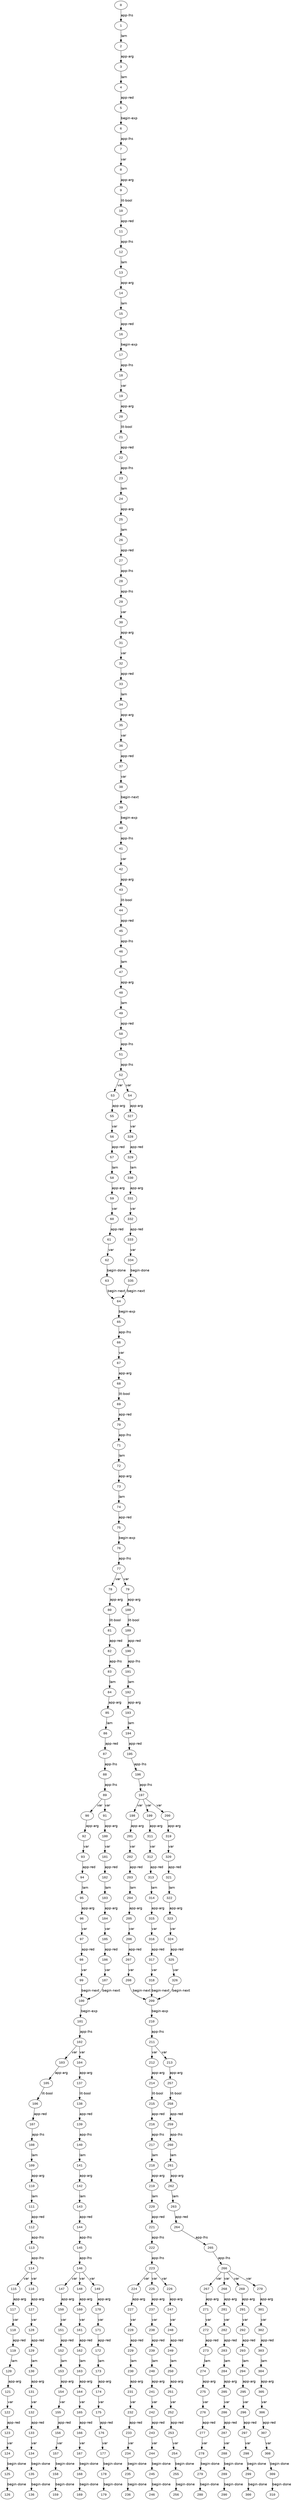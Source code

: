 digraph G {
  node [fontname = "Courier New"];
  edge [fontname = "helvetica"];
  0 -> 1 [label="app-lhs"];
  1 -> 2 [label="lam"];
  2 -> 3 [label="app-arg"];
  3 -> 4 [label="lam"];
  4 -> 5 [label="app-red"];
  5 -> 6 [label="begin-exp"];
  6 -> 7 [label="app-lhs"];
  7 -> 8 [label="var"];
  8 -> 9 [label="app-arg"];
  9 -> 10 [label="lit-bool"];
  10 -> 11 [label="app-red"];
  11 -> 12 [label="app-lhs"];
  12 -> 13 [label="lam"];
  13 -> 14 [label="app-arg"];
  14 -> 15 [label="lam"];
  15 -> 16 [label="app-red"];
  16 -> 17 [label="begin-exp"];
  17 -> 18 [label="app-lhs"];
  18 -> 19 [label="var"];
  19 -> 20 [label="app-arg"];
  20 -> 21 [label="lit-bool"];
  21 -> 22 [label="app-red"];
  22 -> 23 [label="app-lhs"];
  23 -> 24 [label="lam"];
  24 -> 25 [label="app-arg"];
  25 -> 26 [label="lam"];
  26 -> 27 [label="app-red"];
  27 -> 28 [label="app-lhs"];
  28 -> 29 [label="app-lhs"];
  29 -> 30 [label="var"];
  30 -> 31 [label="app-arg"];
  31 -> 32 [label="var"];
  32 -> 33 [label="app-red"];
  33 -> 34 [label="lam"];
  34 -> 35 [label="app-arg"];
  35 -> 36 [label="var"];
  36 -> 37 [label="app-red"];
  37 -> 38 [label="var"];
  38 -> 39 [label="begin-next"];
  39 -> 40 [label="begin-exp"];
  40 -> 41 [label="app-lhs"];
  41 -> 42 [label="var"];
  42 -> 43 [label="app-arg"];
  43 -> 44 [label="lit-bool"];
  44 -> 45 [label="app-red"];
  45 -> 46 [label="app-lhs"];
  46 -> 47 [label="lam"];
  47 -> 48 [label="app-arg"];
  48 -> 49 [label="lam"];
  49 -> 50 [label="app-red"];
  50 -> 51 [label="app-lhs"];
  51 -> 52 [label="app-lhs"];
  52 -> 53 [label="var"];
  52 -> 54 [label="var"];
  53 -> 55 [label="app-arg"];
  55 -> 56 [label="var"];
  56 -> 57 [label="app-red"];
  57 -> 58 [label="lam"];
  58 -> 59 [label="app-arg"];
  59 -> 60 [label="var"];
  60 -> 61 [label="app-red"];
  61 -> 62 [label="var"];
  62 -> 63 [label="begin-done"];
  63 -> 64 [label="begin-next"];
  64 -> 65 [label="begin-exp"];
  65 -> 66 [label="app-lhs"];
  66 -> 67 [label="var"];
  67 -> 68 [label="app-arg"];
  68 -> 69 [label="lit-bool"];
  69 -> 70 [label="app-red"];
  70 -> 71 [label="app-lhs"];
  71 -> 72 [label="lam"];
  72 -> 73 [label="app-arg"];
  73 -> 74 [label="lam"];
  74 -> 75 [label="app-red"];
  75 -> 76 [label="begin-exp"];
  76 -> 77 [label="app-lhs"];
  77 -> 78 [label="var"];
  77 -> 79 [label="var"];
  78 -> 80 [label="app-arg"];
  80 -> 81 [label="lit-bool"];
  81 -> 82 [label="app-red"];
  82 -> 83 [label="app-lhs"];
  83 -> 84 [label="lam"];
  84 -> 85 [label="app-arg"];
  85 -> 86 [label="lam"];
  86 -> 87 [label="app-red"];
  87 -> 88 [label="app-lhs"];
  88 -> 89 [label="app-lhs"];
  89 -> 90 [label="var"];
  89 -> 91 [label="var"];
  90 -> 92 [label="app-arg"];
  92 -> 93 [label="var"];
  93 -> 94 [label="app-red"];
  94 -> 95 [label="lam"];
  95 -> 96 [label="app-arg"];
  96 -> 97 [label="var"];
  97 -> 98 [label="app-red"];
  98 -> 99 [label="var"];
  99 -> 100 [label="begin-next"];
  100 -> 101 [label="begin-exp"];
  101 -> 102 [label="app-lhs"];
  102 -> 103 [label="var"];
  102 -> 104 [label="var"];
  103 -> 105 [label="app-arg"];
  105 -> 106 [label="lit-bool"];
  106 -> 107 [label="app-red"];
  107 -> 108 [label="app-lhs"];
  108 -> 109 [label="lam"];
  109 -> 110 [label="app-arg"];
  110 -> 111 [label="lam"];
  111 -> 112 [label="app-red"];
  112 -> 113 [label="app-lhs"];
  113 -> 114 [label="app-lhs"];
  114 -> 115 [label="var"];
  114 -> 116 [label="var"];
  115 -> 117 [label="app-arg"];
  117 -> 118 [label="var"];
  118 -> 119 [label="app-red"];
  119 -> 120 [label="lam"];
  120 -> 121 [label="app-arg"];
  121 -> 122 [label="var"];
  122 -> 123 [label="app-red"];
  123 -> 124 [label="var"];
  124 -> 125 [label="begin-done"];
  125 -> 126 [label="begin-done"];
  116 -> 127 [label="app-arg"];
  127 -> 128 [label="var"];
  128 -> 129 [label="app-red"];
  129 -> 130 [label="lam"];
  130 -> 131 [label="app-arg"];
  131 -> 132 [label="var"];
  132 -> 133 [label="app-red"];
  133 -> 134 [label="var"];
  134 -> 135 [label="begin-done"];
  135 -> 136 [label="begin-done"];
  104 -> 137 [label="app-arg"];
  137 -> 138 [label="lit-bool"];
  138 -> 139 [label="app-red"];
  139 -> 140 [label="app-lhs"];
  140 -> 141 [label="lam"];
  141 -> 142 [label="app-arg"];
  142 -> 143 [label="lam"];
  143 -> 144 [label="app-red"];
  144 -> 145 [label="app-lhs"];
  145 -> 146 [label="app-lhs"];
  146 -> 147 [label="var"];
  146 -> 148 [label="var"];
  146 -> 149 [label="var"];
  147 -> 150 [label="app-arg"];
  150 -> 151 [label="var"];
  151 -> 152 [label="app-red"];
  152 -> 153 [label="lam"];
  153 -> 154 [label="app-arg"];
  154 -> 155 [label="var"];
  155 -> 156 [label="app-red"];
  156 -> 157 [label="var"];
  157 -> 158 [label="begin-done"];
  158 -> 159 [label="begin-done"];
  148 -> 160 [label="app-arg"];
  160 -> 161 [label="var"];
  161 -> 162 [label="app-red"];
  162 -> 163 [label="lam"];
  163 -> 164 [label="app-arg"];
  164 -> 165 [label="var"];
  165 -> 166 [label="app-red"];
  166 -> 167 [label="var"];
  167 -> 168 [label="begin-done"];
  168 -> 169 [label="begin-done"];
  149 -> 170 [label="app-arg"];
  170 -> 171 [label="var"];
  171 -> 172 [label="app-red"];
  172 -> 173 [label="lam"];
  173 -> 174 [label="app-arg"];
  174 -> 175 [label="var"];
  175 -> 176 [label="app-red"];
  176 -> 177 [label="var"];
  177 -> 178 [label="begin-done"];
  178 -> 179 [label="begin-done"];
  91 -> 180 [label="app-arg"];
  180 -> 181 [label="var"];
  181 -> 182 [label="app-red"];
  182 -> 183 [label="lam"];
  183 -> 184 [label="app-arg"];
  184 -> 185 [label="var"];
  185 -> 186 [label="app-red"];
  186 -> 187 [label="var"];
  187 -> 100 [label="begin-next"];
  79 -> 188 [label="app-arg"];
  188 -> 189 [label="lit-bool"];
  189 -> 190 [label="app-red"];
  190 -> 191 [label="app-lhs"];
  191 -> 192 [label="lam"];
  192 -> 193 [label="app-arg"];
  193 -> 194 [label="lam"];
  194 -> 195 [label="app-red"];
  195 -> 196 [label="app-lhs"];
  196 -> 197 [label="app-lhs"];
  197 -> 198 [label="var"];
  197 -> 199 [label="var"];
  197 -> 200 [label="var"];
  198 -> 201 [label="app-arg"];
  201 -> 202 [label="var"];
  202 -> 203 [label="app-red"];
  203 -> 204 [label="lam"];
  204 -> 205 [label="app-arg"];
  205 -> 206 [label="var"];
  206 -> 207 [label="app-red"];
  207 -> 208 [label="var"];
  208 -> 209 [label="begin-next"];
  209 -> 210 [label="begin-exp"];
  210 -> 211 [label="app-lhs"];
  211 -> 212 [label="var"];
  211 -> 213 [label="var"];
  212 -> 214 [label="app-arg"];
  214 -> 215 [label="lit-bool"];
  215 -> 216 [label="app-red"];
  216 -> 217 [label="app-lhs"];
  217 -> 218 [label="lam"];
  218 -> 219 [label="app-arg"];
  219 -> 220 [label="lam"];
  220 -> 221 [label="app-red"];
  221 -> 222 [label="app-lhs"];
  222 -> 223 [label="app-lhs"];
  223 -> 224 [label="var"];
  223 -> 225 [label="var"];
  223 -> 226 [label="var"];
  224 -> 227 [label="app-arg"];
  227 -> 228 [label="var"];
  228 -> 229 [label="app-red"];
  229 -> 230 [label="lam"];
  230 -> 231 [label="app-arg"];
  231 -> 232 [label="var"];
  232 -> 233 [label="app-red"];
  233 -> 234 [label="var"];
  234 -> 235 [label="begin-done"];
  235 -> 236 [label="begin-done"];
  225 -> 237 [label="app-arg"];
  237 -> 238 [label="var"];
  238 -> 239 [label="app-red"];
  239 -> 240 [label="lam"];
  240 -> 241 [label="app-arg"];
  241 -> 242 [label="var"];
  242 -> 243 [label="app-red"];
  243 -> 244 [label="var"];
  244 -> 245 [label="begin-done"];
  245 -> 246 [label="begin-done"];
  226 -> 247 [label="app-arg"];
  247 -> 248 [label="var"];
  248 -> 249 [label="app-red"];
  249 -> 250 [label="lam"];
  250 -> 251 [label="app-arg"];
  251 -> 252 [label="var"];
  252 -> 253 [label="app-red"];
  253 -> 254 [label="var"];
  254 -> 255 [label="begin-done"];
  255 -> 256 [label="begin-done"];
  213 -> 257 [label="app-arg"];
  257 -> 258 [label="lit-bool"];
  258 -> 259 [label="app-red"];
  259 -> 260 [label="app-lhs"];
  260 -> 261 [label="lam"];
  261 -> 262 [label="app-arg"];
  262 -> 263 [label="lam"];
  263 -> 264 [label="app-red"];
  264 -> 265 [label="app-lhs"];
  265 -> 266 [label="app-lhs"];
  266 -> 267 [label="var"];
  266 -> 268 [label="var"];
  266 -> 269 [label="var"];
  266 -> 270 [label="var"];
  267 -> 271 [label="app-arg"];
  271 -> 272 [label="var"];
  272 -> 273 [label="app-red"];
  273 -> 274 [label="lam"];
  274 -> 275 [label="app-arg"];
  275 -> 276 [label="var"];
  276 -> 277 [label="app-red"];
  277 -> 278 [label="var"];
  278 -> 279 [label="begin-done"];
  279 -> 280 [label="begin-done"];
  268 -> 281 [label="app-arg"];
  281 -> 282 [label="var"];
  282 -> 283 [label="app-red"];
  283 -> 284 [label="lam"];
  284 -> 285 [label="app-arg"];
  285 -> 286 [label="var"];
  286 -> 287 [label="app-red"];
  287 -> 288 [label="var"];
  288 -> 289 [label="begin-done"];
  289 -> 290 [label="begin-done"];
  269 -> 291 [label="app-arg"];
  291 -> 292 [label="var"];
  292 -> 293 [label="app-red"];
  293 -> 294 [label="lam"];
  294 -> 295 [label="app-arg"];
  295 -> 296 [label="var"];
  296 -> 297 [label="app-red"];
  297 -> 298 [label="var"];
  298 -> 299 [label="begin-done"];
  299 -> 300 [label="begin-done"];
  270 -> 301 [label="app-arg"];
  301 -> 302 [label="var"];
  302 -> 303 [label="app-red"];
  303 -> 304 [label="lam"];
  304 -> 305 [label="app-arg"];
  305 -> 306 [label="var"];
  306 -> 307 [label="app-red"];
  307 -> 308 [label="var"];
  308 -> 309 [label="begin-done"];
  309 -> 310 [label="begin-done"];
  199 -> 311 [label="app-arg"];
  311 -> 312 [label="var"];
  312 -> 313 [label="app-red"];
  313 -> 314 [label="lam"];
  314 -> 315 [label="app-arg"];
  315 -> 316 [label="var"];
  316 -> 317 [label="app-red"];
  317 -> 318 [label="var"];
  318 -> 209 [label="begin-next"];
  200 -> 319 [label="app-arg"];
  319 -> 320 [label="var"];
  320 -> 321 [label="app-red"];
  321 -> 322 [label="lam"];
  322 -> 323 [label="app-arg"];
  323 -> 324 [label="var"];
  324 -> 325 [label="app-red"];
  325 -> 326 [label="var"];
  326 -> 209 [label="begin-next"];
  54 -> 327 [label="app-arg"];
  327 -> 328 [label="var"];
  328 -> 329 [label="app-red"];
  329 -> 330 [label="lam"];
  330 -> 331 [label="app-arg"];
  331 -> 332 [label="var"];
  332 -> 333 [label="app-red"];
  333 -> 334 [label="var"];
  334 -> 335 [label="begin-done"];
  335 -> 64 [label="begin-next"];
}

